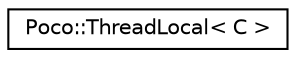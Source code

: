 digraph "Graphical Class Hierarchy"
{
 // LATEX_PDF_SIZE
  edge [fontname="Helvetica",fontsize="10",labelfontname="Helvetica",labelfontsize="10"];
  node [fontname="Helvetica",fontsize="10",shape=record];
  rankdir="LR";
  Node0 [label="Poco::ThreadLocal\< C \>",height=0.2,width=0.4,color="black", fillcolor="white", style="filled",URL="$classPoco_1_1ThreadLocal.html",tooltip=" "];
}
